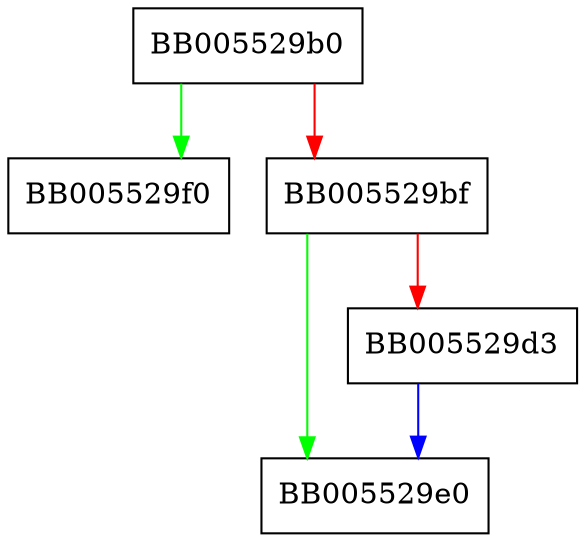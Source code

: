 digraph OSSL_CMP_ITAV_create {
  node [shape="box"];
  graph [splines=ortho];
  BB005529b0 -> BB005529f0 [color="green"];
  BB005529b0 -> BB005529bf [color="red"];
  BB005529bf -> BB005529e0 [color="green"];
  BB005529bf -> BB005529d3 [color="red"];
  BB005529d3 -> BB005529e0 [color="blue"];
}